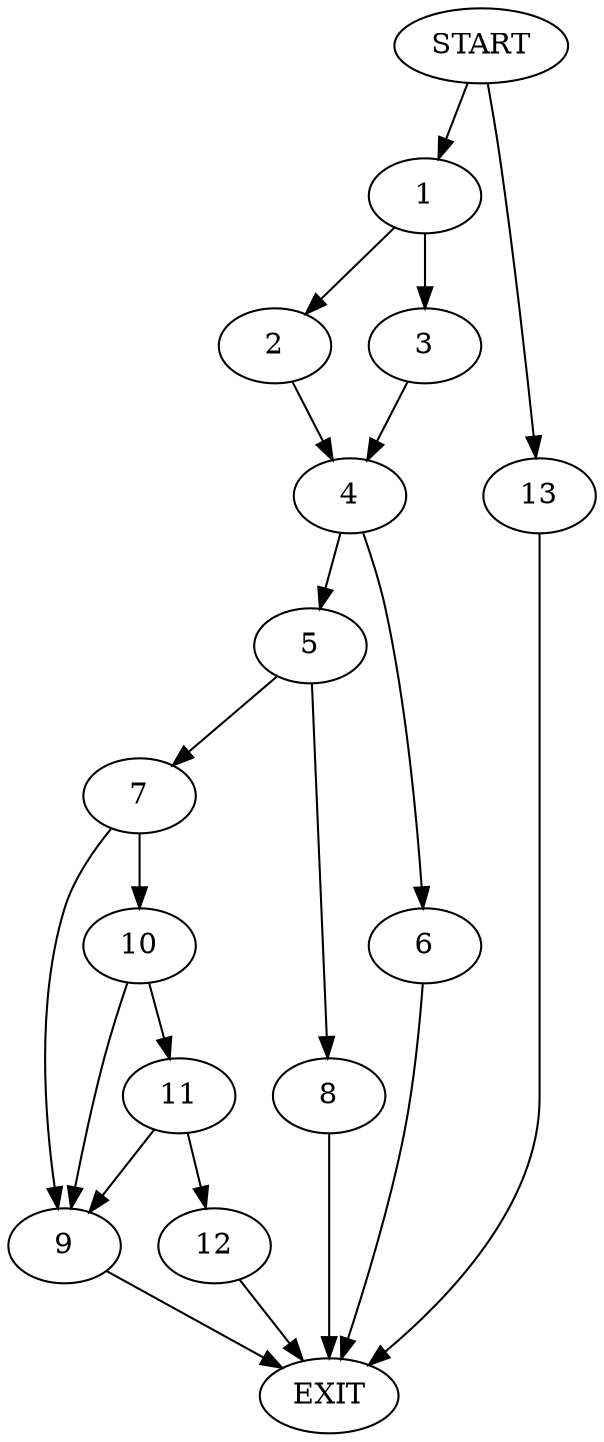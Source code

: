 digraph {
0 [label="START"]
14 [label="EXIT"]
0 -> 1
1 -> 2
1 -> 3
2 -> 4
3 -> 4
4 -> 5
4 -> 6
6 -> 14
5 -> 7
5 -> 8
8 -> 14
7 -> 9
7 -> 10
9 -> 14
10 -> 11
10 -> 9
11 -> 12
11 -> 9
12 -> 14
0 -> 13
13 -> 14
}
